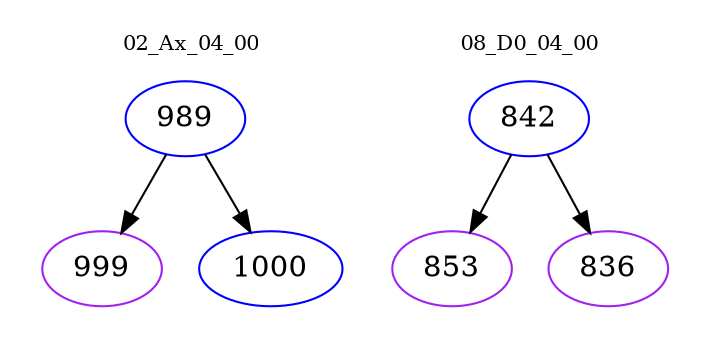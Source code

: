 digraph{
subgraph cluster_0 {
color = white
label = "02_Ax_04_00";
fontsize=10;
T0_989 [label="989", color="blue"]
T0_989 -> T0_999 [color="black"]
T0_999 [label="999", color="purple"]
T0_989 -> T0_1000 [color="black"]
T0_1000 [label="1000", color="blue"]
}
subgraph cluster_1 {
color = white
label = "08_D0_04_00";
fontsize=10;
T1_842 [label="842", color="blue"]
T1_842 -> T1_853 [color="black"]
T1_853 [label="853", color="purple"]
T1_842 -> T1_836 [color="black"]
T1_836 [label="836", color="purple"]
}
}
